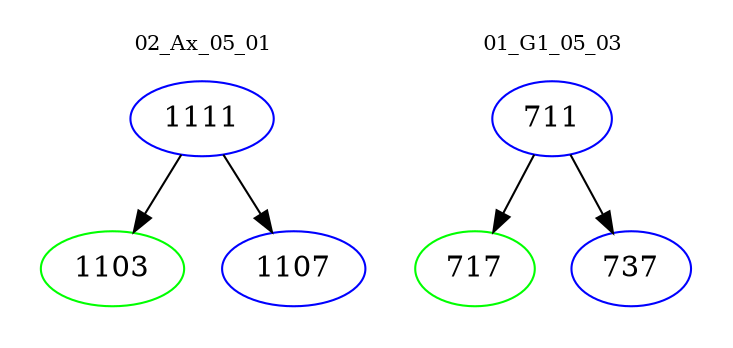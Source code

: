 digraph{
subgraph cluster_0 {
color = white
label = "02_Ax_05_01";
fontsize=10;
T0_1111 [label="1111", color="blue"]
T0_1111 -> T0_1103 [color="black"]
T0_1103 [label="1103", color="green"]
T0_1111 -> T0_1107 [color="black"]
T0_1107 [label="1107", color="blue"]
}
subgraph cluster_1 {
color = white
label = "01_G1_05_03";
fontsize=10;
T1_711 [label="711", color="blue"]
T1_711 -> T1_717 [color="black"]
T1_717 [label="717", color="green"]
T1_711 -> T1_737 [color="black"]
T1_737 [label="737", color="blue"]
}
}
